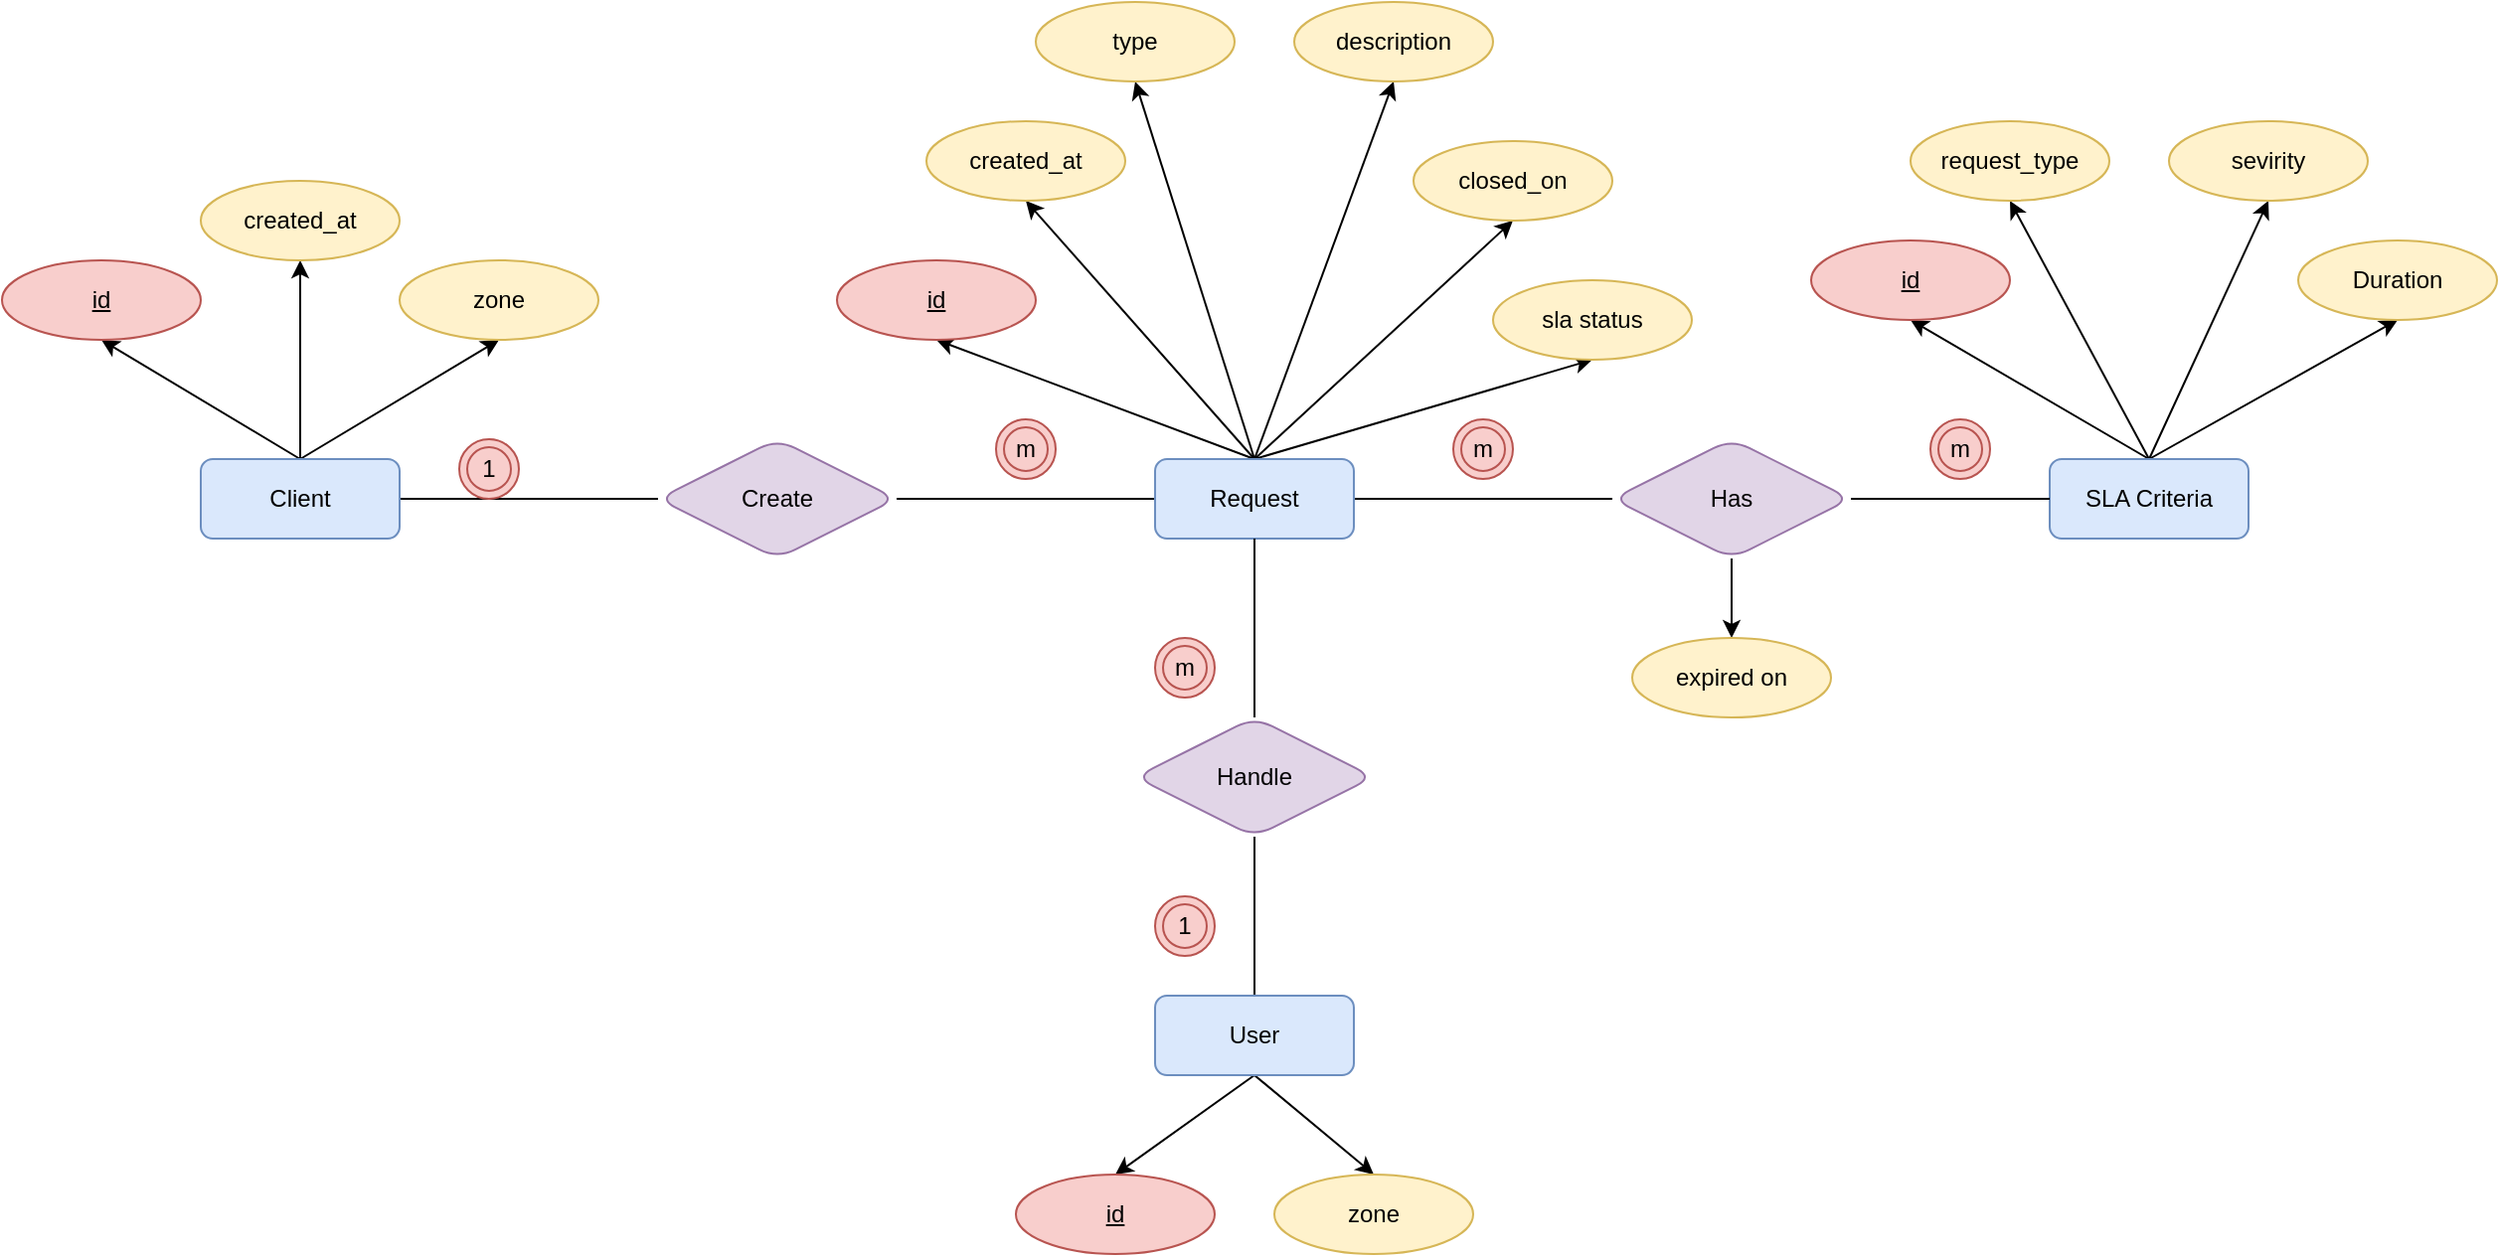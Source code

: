<mxfile version="15.4.0" type="device"><diagram id="R2lEEEUBdFMjLlhIrx00" name="ERD"><mxGraphModel dx="572" dy="810" grid="1" gridSize="10" guides="1" tooltips="1" connect="1" arrows="1" fold="1" page="1" pageScale="1" pageWidth="850" pageHeight="1100" math="0" shadow="0" extFonts="Permanent Marker^https://fonts.googleapis.com/css?family=Permanent+Marker"><root><mxCell id="0"/><mxCell id="1" parent="0"/><mxCell id="AOAWg8D6v1P9kjuEfgHh-9" style="edgeStyle=none;rounded=0;orthogonalLoop=1;jettySize=auto;html=1;exitX=1;exitY=0.5;exitDx=0;exitDy=0;entryX=0;entryY=0.5;entryDx=0;entryDy=0;endArrow=none;endFill=0;" edge="1" parent="1" source="AOAWg8D6v1P9kjuEfgHh-4" target="AOAWg8D6v1P9kjuEfgHh-7"><mxGeometry relative="1" as="geometry"/></mxCell><mxCell id="AOAWg8D6v1P9kjuEfgHh-4" value="Create" style="shape=rhombus;perimeter=rhombusPerimeter;whiteSpace=wrap;html=1;align=center;rounded=1;fillColor=#e1d5e7;strokeColor=#9673a6;" vertex="1" parent="1"><mxGeometry x="1200" y="400" width="120" height="60" as="geometry"/></mxCell><mxCell id="AOAWg8D6v1P9kjuEfgHh-8" style="rounded=0;orthogonalLoop=1;jettySize=auto;html=1;exitX=1;exitY=0.5;exitDx=0;exitDy=0;endArrow=none;endFill=0;" edge="1" parent="1" source="AOAWg8D6v1P9kjuEfgHh-5" target="AOAWg8D6v1P9kjuEfgHh-4"><mxGeometry relative="1" as="geometry"/></mxCell><mxCell id="AOAWg8D6v1P9kjuEfgHh-50" style="edgeStyle=none;rounded=0;orthogonalLoop=1;jettySize=auto;html=1;exitX=0.5;exitY=0;exitDx=0;exitDy=0;entryX=0.5;entryY=1;entryDx=0;entryDy=0;endArrow=classic;endFill=1;" edge="1" parent="1" source="AOAWg8D6v1P9kjuEfgHh-5" target="AOAWg8D6v1P9kjuEfgHh-40"><mxGeometry relative="1" as="geometry"/></mxCell><mxCell id="AOAWg8D6v1P9kjuEfgHh-54" style="edgeStyle=none;rounded=0;orthogonalLoop=1;jettySize=auto;html=1;exitX=0.5;exitY=0;exitDx=0;exitDy=0;entryX=0.5;entryY=1;entryDx=0;entryDy=0;endArrow=classic;endFill=1;" edge="1" parent="1" source="AOAWg8D6v1P9kjuEfgHh-5" target="AOAWg8D6v1P9kjuEfgHh-53"><mxGeometry relative="1" as="geometry"/></mxCell><mxCell id="AOAWg8D6v1P9kjuEfgHh-56" style="edgeStyle=none;rounded=0;orthogonalLoop=1;jettySize=auto;html=1;exitX=0.5;exitY=0;exitDx=0;exitDy=0;entryX=0.5;entryY=1;entryDx=0;entryDy=0;endArrow=classic;endFill=1;" edge="1" parent="1" source="AOAWg8D6v1P9kjuEfgHh-5" target="AOAWg8D6v1P9kjuEfgHh-55"><mxGeometry relative="1" as="geometry"/></mxCell><mxCell id="AOAWg8D6v1P9kjuEfgHh-5" value="Client" style="whiteSpace=wrap;html=1;align=center;rounded=1;fillColor=#dae8fc;strokeColor=#6c8ebf;" vertex="1" parent="1"><mxGeometry x="970" y="410" width="100" height="40" as="geometry"/></mxCell><mxCell id="AOAWg8D6v1P9kjuEfgHh-13" style="edgeStyle=none;rounded=0;orthogonalLoop=1;jettySize=auto;html=1;exitX=0.5;exitY=0;exitDx=0;exitDy=0;entryX=0.5;entryY=1;entryDx=0;entryDy=0;endArrow=none;endFill=0;" edge="1" parent="1" source="AOAWg8D6v1P9kjuEfgHh-6" target="AOAWg8D6v1P9kjuEfgHh-12"><mxGeometry relative="1" as="geometry"/></mxCell><mxCell id="AOAWg8D6v1P9kjuEfgHh-58" style="edgeStyle=none;rounded=0;orthogonalLoop=1;jettySize=auto;html=1;exitX=0.5;exitY=1;exitDx=0;exitDy=0;entryX=0.5;entryY=0;entryDx=0;entryDy=0;endArrow=classic;endFill=1;" edge="1" parent="1" source="AOAWg8D6v1P9kjuEfgHh-6" target="AOAWg8D6v1P9kjuEfgHh-57"><mxGeometry relative="1" as="geometry"/></mxCell><mxCell id="AOAWg8D6v1P9kjuEfgHh-61" style="edgeStyle=none;rounded=0;orthogonalLoop=1;jettySize=auto;html=1;exitX=0.5;exitY=1;exitDx=0;exitDy=0;entryX=0.5;entryY=0;entryDx=0;entryDy=0;endArrow=classic;endFill=1;" edge="1" parent="1" source="AOAWg8D6v1P9kjuEfgHh-6" target="AOAWg8D6v1P9kjuEfgHh-60"><mxGeometry relative="1" as="geometry"/></mxCell><mxCell id="AOAWg8D6v1P9kjuEfgHh-6" value="User" style="whiteSpace=wrap;html=1;align=center;rounded=1;fillColor=#dae8fc;strokeColor=#6c8ebf;" vertex="1" parent="1"><mxGeometry x="1450" y="680" width="100" height="40" as="geometry"/></mxCell><mxCell id="AOAWg8D6v1P9kjuEfgHh-17" style="edgeStyle=none;rounded=0;orthogonalLoop=1;jettySize=auto;html=1;exitX=0.5;exitY=0;exitDx=0;exitDy=0;entryX=0.5;entryY=1;entryDx=0;entryDy=0;endArrow=classic;endFill=1;" edge="1" parent="1" source="AOAWg8D6v1P9kjuEfgHh-7" target="AOAWg8D6v1P9kjuEfgHh-16"><mxGeometry relative="1" as="geometry"/></mxCell><mxCell id="AOAWg8D6v1P9kjuEfgHh-20" style="edgeStyle=none;rounded=0;orthogonalLoop=1;jettySize=auto;html=1;exitX=0.5;exitY=0;exitDx=0;exitDy=0;entryX=0.5;entryY=1;entryDx=0;entryDy=0;endArrow=classic;endFill=1;" edge="1" parent="1" source="AOAWg8D6v1P9kjuEfgHh-7" target="AOAWg8D6v1P9kjuEfgHh-19"><mxGeometry relative="1" as="geometry"/></mxCell><mxCell id="AOAWg8D6v1P9kjuEfgHh-22" style="edgeStyle=none;rounded=0;orthogonalLoop=1;jettySize=auto;html=1;exitX=0.5;exitY=0;exitDx=0;exitDy=0;entryX=0.5;entryY=1;entryDx=0;entryDy=0;endArrow=classic;endFill=1;" edge="1" parent="1" source="AOAWg8D6v1P9kjuEfgHh-7" target="AOAWg8D6v1P9kjuEfgHh-21"><mxGeometry relative="1" as="geometry"/></mxCell><mxCell id="AOAWg8D6v1P9kjuEfgHh-24" style="edgeStyle=none;rounded=0;orthogonalLoop=1;jettySize=auto;html=1;exitX=0.5;exitY=0;exitDx=0;exitDy=0;entryX=0.5;entryY=1;entryDx=0;entryDy=0;endArrow=classic;endFill=1;" edge="1" parent="1" source="AOAWg8D6v1P9kjuEfgHh-7" target="AOAWg8D6v1P9kjuEfgHh-23"><mxGeometry relative="1" as="geometry"/></mxCell><mxCell id="AOAWg8D6v1P9kjuEfgHh-29" style="edgeStyle=none;rounded=0;orthogonalLoop=1;jettySize=auto;html=1;exitX=1;exitY=0.5;exitDx=0;exitDy=0;endArrow=none;endFill=0;" edge="1" parent="1" source="AOAWg8D6v1P9kjuEfgHh-7" target="AOAWg8D6v1P9kjuEfgHh-28"><mxGeometry relative="1" as="geometry"/></mxCell><mxCell id="AOAWg8D6v1P9kjuEfgHh-49" style="edgeStyle=none;rounded=0;orthogonalLoop=1;jettySize=auto;html=1;exitX=0.5;exitY=0;exitDx=0;exitDy=0;entryX=0.5;entryY=1;entryDx=0;entryDy=0;endArrow=classic;endFill=1;" edge="1" parent="1" source="AOAWg8D6v1P9kjuEfgHh-7" target="AOAWg8D6v1P9kjuEfgHh-46"><mxGeometry relative="1" as="geometry"/></mxCell><mxCell id="AOAWg8D6v1P9kjuEfgHh-52" style="edgeStyle=none;rounded=0;orthogonalLoop=1;jettySize=auto;html=1;exitX=0.5;exitY=0;exitDx=0;exitDy=0;entryX=0.5;entryY=1;entryDx=0;entryDy=0;endArrow=classic;endFill=1;" edge="1" parent="1" source="AOAWg8D6v1P9kjuEfgHh-7" target="AOAWg8D6v1P9kjuEfgHh-51"><mxGeometry relative="1" as="geometry"/></mxCell><mxCell id="AOAWg8D6v1P9kjuEfgHh-7" value="Request" style="whiteSpace=wrap;html=1;align=center;rounded=1;fillColor=#dae8fc;strokeColor=#6c8ebf;" vertex="1" parent="1"><mxGeometry x="1450" y="410" width="100" height="40" as="geometry"/></mxCell><mxCell id="AOAWg8D6v1P9kjuEfgHh-10" value="m" style="ellipse;shape=doubleEllipse;whiteSpace=wrap;html=1;aspect=fixed;fillColor=#f8cecc;strokeColor=#b85450;" vertex="1" parent="1"><mxGeometry x="1370" y="390" width="30" height="30" as="geometry"/></mxCell><mxCell id="AOAWg8D6v1P9kjuEfgHh-11" value="1" style="ellipse;shape=doubleEllipse;whiteSpace=wrap;html=1;aspect=fixed;fillColor=#f8cecc;strokeColor=#b85450;" vertex="1" parent="1"><mxGeometry x="1450" y="630" width="30" height="30" as="geometry"/></mxCell><mxCell id="AOAWg8D6v1P9kjuEfgHh-14" style="edgeStyle=none;rounded=0;orthogonalLoop=1;jettySize=auto;html=1;exitX=0.5;exitY=0;exitDx=0;exitDy=0;entryX=0.5;entryY=1;entryDx=0;entryDy=0;endArrow=none;endFill=0;" edge="1" parent="1" source="AOAWg8D6v1P9kjuEfgHh-12" target="AOAWg8D6v1P9kjuEfgHh-7"><mxGeometry relative="1" as="geometry"/></mxCell><mxCell id="AOAWg8D6v1P9kjuEfgHh-12" value="Handle" style="shape=rhombus;perimeter=rhombusPerimeter;whiteSpace=wrap;html=1;align=center;rounded=1;fillColor=#e1d5e7;strokeColor=#9673a6;" vertex="1" parent="1"><mxGeometry x="1440" y="540" width="120" height="60" as="geometry"/></mxCell><mxCell id="AOAWg8D6v1P9kjuEfgHh-15" value="m" style="ellipse;shape=doubleEllipse;whiteSpace=wrap;html=1;aspect=fixed;fillColor=#f8cecc;strokeColor=#b85450;" vertex="1" parent="1"><mxGeometry x="1450" y="500" width="30" height="30" as="geometry"/></mxCell><mxCell id="AOAWg8D6v1P9kjuEfgHh-16" value="id" style="ellipse;whiteSpace=wrap;html=1;align=center;fontStyle=4;rounded=1;fillColor=#f8cecc;strokeColor=#b85450;" vertex="1" parent="1"><mxGeometry x="1290" y="310" width="100" height="40" as="geometry"/></mxCell><mxCell id="AOAWg8D6v1P9kjuEfgHh-19" value="type" style="ellipse;whiteSpace=wrap;html=1;align=center;rounded=1;fillColor=#fff2cc;strokeColor=#d6b656;" vertex="1" parent="1"><mxGeometry x="1390" y="180" width="100" height="40" as="geometry"/></mxCell><mxCell id="AOAWg8D6v1P9kjuEfgHh-21" value="created_at" style="ellipse;whiteSpace=wrap;html=1;align=center;rounded=1;fillColor=#fff2cc;strokeColor=#d6b656;" vertex="1" parent="1"><mxGeometry x="1335" y="240" width="100" height="40" as="geometry"/></mxCell><mxCell id="AOAWg8D6v1P9kjuEfgHh-23" value="closed_on" style="ellipse;whiteSpace=wrap;html=1;align=center;rounded=1;fillColor=#fff2cc;strokeColor=#d6b656;" vertex="1" parent="1"><mxGeometry x="1580" y="250" width="100" height="40" as="geometry"/></mxCell><mxCell id="AOAWg8D6v1P9kjuEfgHh-25" value="1" style="ellipse;shape=doubleEllipse;whiteSpace=wrap;html=1;aspect=fixed;fillColor=#f8cecc;strokeColor=#b85450;" vertex="1" parent="1"><mxGeometry x="1100" y="400" width="30" height="30" as="geometry"/></mxCell><mxCell id="AOAWg8D6v1P9kjuEfgHh-36" style="edgeStyle=none;rounded=0;orthogonalLoop=1;jettySize=auto;html=1;exitX=0.5;exitY=0;exitDx=0;exitDy=0;entryX=0.5;entryY=1;entryDx=0;entryDy=0;endArrow=classic;endFill=1;" edge="1" parent="1" source="AOAWg8D6v1P9kjuEfgHh-26" target="AOAWg8D6v1P9kjuEfgHh-32"><mxGeometry relative="1" as="geometry"/></mxCell><mxCell id="AOAWg8D6v1P9kjuEfgHh-37" style="edgeStyle=none;rounded=0;orthogonalLoop=1;jettySize=auto;html=1;exitX=0.5;exitY=0;exitDx=0;exitDy=0;entryX=0.5;entryY=1;entryDx=0;entryDy=0;endArrow=classic;endFill=1;" edge="1" parent="1" source="AOAWg8D6v1P9kjuEfgHh-26" target="AOAWg8D6v1P9kjuEfgHh-33"><mxGeometry relative="1" as="geometry"/></mxCell><mxCell id="AOAWg8D6v1P9kjuEfgHh-38" style="edgeStyle=none;rounded=0;orthogonalLoop=1;jettySize=auto;html=1;exitX=0.5;exitY=0;exitDx=0;exitDy=0;entryX=0.5;entryY=1;entryDx=0;entryDy=0;endArrow=classic;endFill=1;" edge="1" parent="1" source="AOAWg8D6v1P9kjuEfgHh-26" target="AOAWg8D6v1P9kjuEfgHh-34"><mxGeometry relative="1" as="geometry"/></mxCell><mxCell id="AOAWg8D6v1P9kjuEfgHh-39" style="edgeStyle=none;rounded=0;orthogonalLoop=1;jettySize=auto;html=1;exitX=0.5;exitY=0;exitDx=0;exitDy=0;entryX=0.5;entryY=1;entryDx=0;entryDy=0;endArrow=classic;endFill=1;" edge="1" parent="1" source="AOAWg8D6v1P9kjuEfgHh-26" target="AOAWg8D6v1P9kjuEfgHh-35"><mxGeometry relative="1" as="geometry"/></mxCell><mxCell id="AOAWg8D6v1P9kjuEfgHh-26" value="SLA Criteria" style="whiteSpace=wrap;html=1;align=center;rounded=1;fillColor=#dae8fc;strokeColor=#6c8ebf;" vertex="1" parent="1"><mxGeometry x="1900" y="410" width="100" height="40" as="geometry"/></mxCell><mxCell id="AOAWg8D6v1P9kjuEfgHh-27" value="m" style="ellipse;shape=doubleEllipse;whiteSpace=wrap;html=1;aspect=fixed;fillColor=#f8cecc;strokeColor=#b85450;" vertex="1" parent="1"><mxGeometry x="1600" y="390" width="30" height="30" as="geometry"/></mxCell><mxCell id="AOAWg8D6v1P9kjuEfgHh-30" style="edgeStyle=none;rounded=0;orthogonalLoop=1;jettySize=auto;html=1;exitX=1;exitY=0.5;exitDx=0;exitDy=0;entryX=0;entryY=0.5;entryDx=0;entryDy=0;endArrow=none;endFill=0;" edge="1" parent="1" source="AOAWg8D6v1P9kjuEfgHh-28" target="AOAWg8D6v1P9kjuEfgHh-26"><mxGeometry relative="1" as="geometry"/></mxCell><mxCell id="AOAWg8D6v1P9kjuEfgHh-45" style="edgeStyle=none;rounded=0;orthogonalLoop=1;jettySize=auto;html=1;exitX=0.5;exitY=1;exitDx=0;exitDy=0;endArrow=classic;endFill=1;" edge="1" parent="1" source="AOAWg8D6v1P9kjuEfgHh-28" target="AOAWg8D6v1P9kjuEfgHh-44"><mxGeometry relative="1" as="geometry"/></mxCell><mxCell id="AOAWg8D6v1P9kjuEfgHh-28" value="Has" style="shape=rhombus;perimeter=rhombusPerimeter;whiteSpace=wrap;html=1;align=center;rounded=1;fillColor=#e1d5e7;strokeColor=#9673a6;" vertex="1" parent="1"><mxGeometry x="1680" y="400" width="120" height="60" as="geometry"/></mxCell><mxCell id="AOAWg8D6v1P9kjuEfgHh-31" value="m" style="ellipse;shape=doubleEllipse;whiteSpace=wrap;html=1;aspect=fixed;fillColor=#f8cecc;strokeColor=#b85450;" vertex="1" parent="1"><mxGeometry x="1840" y="390" width="30" height="30" as="geometry"/></mxCell><mxCell id="AOAWg8D6v1P9kjuEfgHh-32" value="id" style="ellipse;whiteSpace=wrap;html=1;align=center;fontStyle=4;rounded=1;fillColor=#f8cecc;strokeColor=#b85450;" vertex="1" parent="1"><mxGeometry x="1780" y="300" width="100" height="40" as="geometry"/></mxCell><mxCell id="AOAWg8D6v1P9kjuEfgHh-33" value="request_type" style="ellipse;whiteSpace=wrap;html=1;align=center;rounded=1;fillColor=#fff2cc;strokeColor=#d6b656;" vertex="1" parent="1"><mxGeometry x="1830" y="240" width="100" height="40" as="geometry"/></mxCell><mxCell id="AOAWg8D6v1P9kjuEfgHh-34" value="sevirity" style="ellipse;whiteSpace=wrap;html=1;align=center;rounded=1;fillColor=#fff2cc;strokeColor=#d6b656;" vertex="1" parent="1"><mxGeometry x="1960" y="240" width="100" height="40" as="geometry"/></mxCell><mxCell id="AOAWg8D6v1P9kjuEfgHh-35" value="Duration" style="ellipse;whiteSpace=wrap;html=1;align=center;rounded=1;fillColor=#fff2cc;strokeColor=#d6b656;" vertex="1" parent="1"><mxGeometry x="2025" y="300" width="100" height="40" as="geometry"/></mxCell><mxCell id="AOAWg8D6v1P9kjuEfgHh-40" value="id" style="ellipse;whiteSpace=wrap;html=1;align=center;fontStyle=4;rounded=1;fillColor=#f8cecc;strokeColor=#b85450;" vertex="1" parent="1"><mxGeometry x="870" y="310" width="100" height="40" as="geometry"/></mxCell><mxCell id="AOAWg8D6v1P9kjuEfgHh-44" value="expired on" style="ellipse;whiteSpace=wrap;html=1;align=center;rounded=1;fillColor=#fff2cc;strokeColor=#d6b656;" vertex="1" parent="1"><mxGeometry x="1690" y="500" width="100" height="40" as="geometry"/></mxCell><mxCell id="AOAWg8D6v1P9kjuEfgHh-46" value="sla status" style="ellipse;whiteSpace=wrap;html=1;align=center;rounded=1;fillColor=#fff2cc;strokeColor=#d6b656;" vertex="1" parent="1"><mxGeometry x="1620" y="320" width="100" height="40" as="geometry"/></mxCell><mxCell id="AOAWg8D6v1P9kjuEfgHh-51" value="description" style="ellipse;whiteSpace=wrap;html=1;align=center;rounded=1;fillColor=#fff2cc;strokeColor=#d6b656;" vertex="1" parent="1"><mxGeometry x="1520" y="180" width="100" height="40" as="geometry"/></mxCell><mxCell id="AOAWg8D6v1P9kjuEfgHh-53" value="created_at" style="ellipse;whiteSpace=wrap;html=1;align=center;rounded=1;fillColor=#fff2cc;strokeColor=#d6b656;" vertex="1" parent="1"><mxGeometry x="970" y="270" width="100" height="40" as="geometry"/></mxCell><mxCell id="AOAWg8D6v1P9kjuEfgHh-55" value="zone" style="ellipse;whiteSpace=wrap;html=1;align=center;rounded=1;fillColor=#fff2cc;strokeColor=#d6b656;" vertex="1" parent="1"><mxGeometry x="1070" y="310" width="100" height="40" as="geometry"/></mxCell><mxCell id="AOAWg8D6v1P9kjuEfgHh-57" value="id" style="ellipse;whiteSpace=wrap;html=1;align=center;fontStyle=4;rounded=1;fillColor=#f8cecc;strokeColor=#b85450;" vertex="1" parent="1"><mxGeometry x="1380" y="770" width="100" height="40" as="geometry"/></mxCell><mxCell id="AOAWg8D6v1P9kjuEfgHh-60" value="zone" style="ellipse;whiteSpace=wrap;html=1;align=center;rounded=1;fillColor=#fff2cc;strokeColor=#d6b656;" vertex="1" parent="1"><mxGeometry x="1510" y="770" width="100" height="40" as="geometry"/></mxCell></root></mxGraphModel></diagram></mxfile>